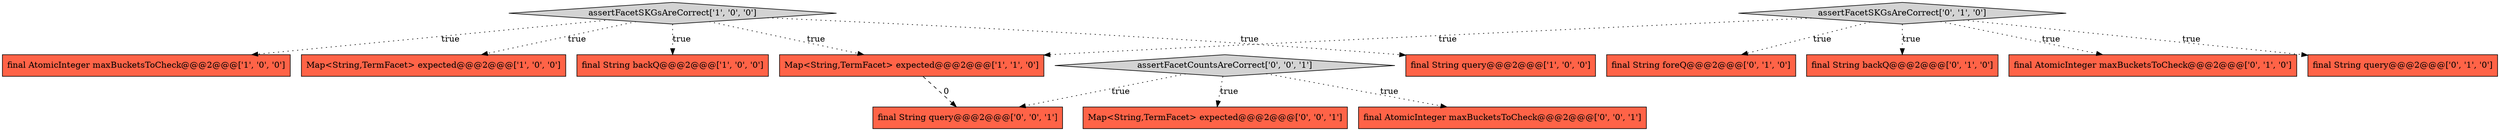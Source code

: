 digraph {
11 [style = filled, label = "assertFacetCountsAreCorrect['0', '0', '1']", fillcolor = lightgray, shape = diamond image = "AAA0AAABBB3BBB"];
12 [style = filled, label = "Map<String,TermFacet> expected@@@2@@@['0', '0', '1']", fillcolor = tomato, shape = box image = "AAA0AAABBB3BBB"];
1 [style = filled, label = "final AtomicInteger maxBucketsToCheck@@@2@@@['1', '0', '0']", fillcolor = tomato, shape = box image = "AAA0AAABBB1BBB"];
3 [style = filled, label = "Map<String,TermFacet> expected@@@2@@@['1', '0', '0']", fillcolor = tomato, shape = box image = "AAA0AAABBB1BBB"];
4 [style = filled, label = "final String backQ@@@2@@@['1', '0', '0']", fillcolor = tomato, shape = box image = "AAA0AAABBB1BBB"];
5 [style = filled, label = "Map<String,TermFacet> expected@@@2@@@['1', '1', '0']", fillcolor = tomato, shape = box image = "AAA0AAABBB1BBB"];
7 [style = filled, label = "final String foreQ@@@2@@@['0', '1', '0']", fillcolor = tomato, shape = box image = "AAA0AAABBB2BBB"];
0 [style = filled, label = "assertFacetSKGsAreCorrect['1', '0', '0']", fillcolor = lightgray, shape = diamond image = "AAA0AAABBB1BBB"];
8 [style = filled, label = "final String backQ@@@2@@@['0', '1', '0']", fillcolor = tomato, shape = box image = "AAA0AAABBB2BBB"];
9 [style = filled, label = "assertFacetSKGsAreCorrect['0', '1', '0']", fillcolor = lightgray, shape = diamond image = "AAA0AAABBB2BBB"];
14 [style = filled, label = "final String query@@@2@@@['0', '0', '1']", fillcolor = tomato, shape = box image = "AAA0AAABBB3BBB"];
13 [style = filled, label = "final AtomicInteger maxBucketsToCheck@@@2@@@['0', '0', '1']", fillcolor = tomato, shape = box image = "AAA0AAABBB3BBB"];
6 [style = filled, label = "final AtomicInteger maxBucketsToCheck@@@2@@@['0', '1', '0']", fillcolor = tomato, shape = box image = "AAA0AAABBB2BBB"];
2 [style = filled, label = "final String query@@@2@@@['1', '0', '0']", fillcolor = tomato, shape = box image = "AAA0AAABBB1BBB"];
10 [style = filled, label = "final String query@@@2@@@['0', '1', '0']", fillcolor = tomato, shape = box image = "AAA0AAABBB2BBB"];
11->14 [style = dotted, label="true"];
0->3 [style = dotted, label="true"];
5->14 [style = dashed, label="0"];
0->5 [style = dotted, label="true"];
0->2 [style = dotted, label="true"];
9->7 [style = dotted, label="true"];
11->13 [style = dotted, label="true"];
9->6 [style = dotted, label="true"];
9->10 [style = dotted, label="true"];
0->4 [style = dotted, label="true"];
0->1 [style = dotted, label="true"];
11->12 [style = dotted, label="true"];
9->8 [style = dotted, label="true"];
9->5 [style = dotted, label="true"];
}

